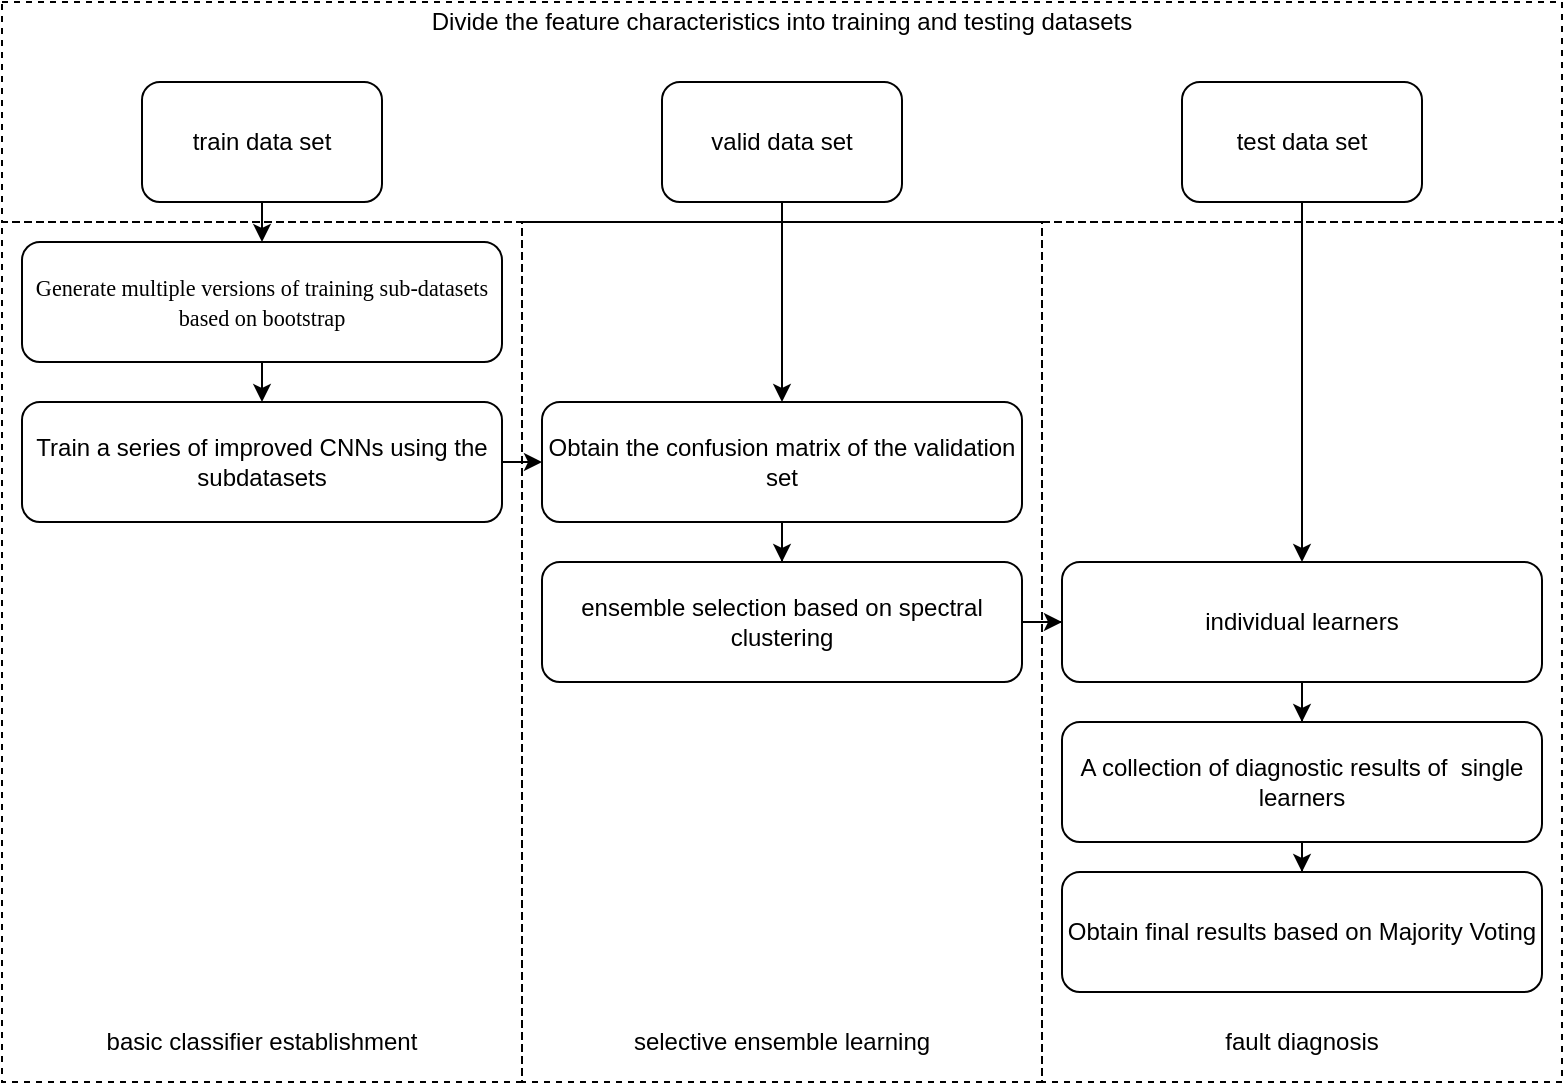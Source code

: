 <mxfile version="14.5.8" type="github">
  <diagram id="orvvNgWyNJdVt5hw9mTJ" name="Page-1">
    <mxGraphModel dx="1221" dy="645" grid="1" gridSize="10" guides="1" tooltips="1" connect="1" arrows="1" fold="1" page="1" pageScale="1" pageWidth="827" pageHeight="1169" math="0" shadow="0">
      <root>
        <mxCell id="0" />
        <mxCell id="1" parent="0" />
        <mxCell id="KqhrcMp4xMbINcb1mDZ9-3" style="edgeStyle=orthogonalEdgeStyle;rounded=0;orthogonalLoop=1;jettySize=auto;html=1;exitX=0.5;exitY=1;exitDx=0;exitDy=0;entryX=0.5;entryY=0;entryDx=0;entryDy=0;" edge="1" parent="1" source="Mwr17uJsYRkTLz-lIqBP-1" target="Mwr17uJsYRkTLz-lIqBP-4">
          <mxGeometry relative="1" as="geometry" />
        </mxCell>
        <mxCell id="Mwr17uJsYRkTLz-lIqBP-1" value="train data set" style="rounded=1;whiteSpace=wrap;html=1;" parent="1" vertex="1">
          <mxGeometry x="120" y="140" width="120" height="60" as="geometry" />
        </mxCell>
        <mxCell id="KqhrcMp4xMbINcb1mDZ9-8" style="edgeStyle=orthogonalEdgeStyle;rounded=0;orthogonalLoop=1;jettySize=auto;html=1;exitX=0.5;exitY=1;exitDx=0;exitDy=0;" edge="1" parent="1" source="Mwr17uJsYRkTLz-lIqBP-2" target="Mwr17uJsYRkTLz-lIqBP-6">
          <mxGeometry relative="1" as="geometry" />
        </mxCell>
        <mxCell id="Mwr17uJsYRkTLz-lIqBP-2" value="valid data set" style="rounded=1;whiteSpace=wrap;html=1;" parent="1" vertex="1">
          <mxGeometry x="380" y="140" width="120" height="60" as="geometry" />
        </mxCell>
        <mxCell id="KqhrcMp4xMbINcb1mDZ9-14" style="edgeStyle=orthogonalEdgeStyle;rounded=0;orthogonalLoop=1;jettySize=auto;html=1;entryX=0.5;entryY=0;entryDx=0;entryDy=0;" edge="1" parent="1" source="Mwr17uJsYRkTLz-lIqBP-3" target="KqhrcMp4xMbINcb1mDZ9-12">
          <mxGeometry relative="1" as="geometry" />
        </mxCell>
        <mxCell id="Mwr17uJsYRkTLz-lIqBP-3" value="test data set" style="rounded=1;whiteSpace=wrap;html=1;" parent="1" vertex="1">
          <mxGeometry x="640" y="140" width="120" height="60" as="geometry" />
        </mxCell>
        <mxCell id="KqhrcMp4xMbINcb1mDZ9-4" style="edgeStyle=orthogonalEdgeStyle;rounded=0;orthogonalLoop=1;jettySize=auto;html=1;exitX=0.5;exitY=1;exitDx=0;exitDy=0;entryX=0.5;entryY=0;entryDx=0;entryDy=0;" edge="1" parent="1" source="Mwr17uJsYRkTLz-lIqBP-4" target="Mwr17uJsYRkTLz-lIqBP-5">
          <mxGeometry relative="1" as="geometry" />
        </mxCell>
        <mxCell id="Mwr17uJsYRkTLz-lIqBP-4" value="&lt;font face=&quot;timesnewromanpsmt&quot;&gt;&lt;span style=&quot;font-size: 11.112px&quot;&gt;Generate multiple versions of training sub-datasets based on bootstrap&lt;/span&gt;&lt;/font&gt;" style="rounded=1;whiteSpace=wrap;html=1;" parent="1" vertex="1">
          <mxGeometry x="60" y="220" width="240" height="60" as="geometry" />
        </mxCell>
        <mxCell id="KqhrcMp4xMbINcb1mDZ9-7" style="edgeStyle=orthogonalEdgeStyle;rounded=0;orthogonalLoop=1;jettySize=auto;html=1;exitX=1;exitY=0.5;exitDx=0;exitDy=0;entryX=0;entryY=0.5;entryDx=0;entryDy=0;" edge="1" parent="1" source="Mwr17uJsYRkTLz-lIqBP-5" target="Mwr17uJsYRkTLz-lIqBP-6">
          <mxGeometry relative="1" as="geometry" />
        </mxCell>
        <mxCell id="Mwr17uJsYRkTLz-lIqBP-5" value="Train a series of improved CNNs using the subdatasets" style="rounded=1;whiteSpace=wrap;html=1;" parent="1" vertex="1">
          <mxGeometry x="60" y="300" width="240" height="60" as="geometry" />
        </mxCell>
        <mxCell id="KqhrcMp4xMbINcb1mDZ9-10" style="edgeStyle=orthogonalEdgeStyle;rounded=0;orthogonalLoop=1;jettySize=auto;html=1;entryX=0.5;entryY=0;entryDx=0;entryDy=0;" edge="1" parent="1" source="Mwr17uJsYRkTLz-lIqBP-6" target="KqhrcMp4xMbINcb1mDZ9-1">
          <mxGeometry relative="1" as="geometry" />
        </mxCell>
        <mxCell id="Mwr17uJsYRkTLz-lIqBP-6" value="Obtain the confusion matrix of the validation set" style="rounded=1;whiteSpace=wrap;html=1;" parent="1" vertex="1">
          <mxGeometry x="320" y="300" width="240" height="60" as="geometry" />
        </mxCell>
        <mxCell id="Mwr17uJsYRkTLz-lIqBP-7" value="Divide the feature characteristics into training and testing datasets" style="text;html=1;strokeColor=none;fillColor=none;align=center;verticalAlign=middle;whiteSpace=wrap;rounded=0;" parent="1" vertex="1">
          <mxGeometry x="232" y="100" width="416" height="20" as="geometry" />
        </mxCell>
        <mxCell id="KqhrcMp4xMbINcb1mDZ9-13" style="edgeStyle=orthogonalEdgeStyle;rounded=0;orthogonalLoop=1;jettySize=auto;html=1;" edge="1" parent="1" source="KqhrcMp4xMbINcb1mDZ9-1" target="KqhrcMp4xMbINcb1mDZ9-12">
          <mxGeometry relative="1" as="geometry" />
        </mxCell>
        <mxCell id="KqhrcMp4xMbINcb1mDZ9-1" value="ensemble selection based on spectral clustering" style="rounded=1;whiteSpace=wrap;html=1;" vertex="1" parent="1">
          <mxGeometry x="320" y="380" width="240" height="60" as="geometry" />
        </mxCell>
        <mxCell id="KqhrcMp4xMbINcb1mDZ9-17" style="edgeStyle=orthogonalEdgeStyle;rounded=0;orthogonalLoop=1;jettySize=auto;html=1;entryX=0.5;entryY=0;entryDx=0;entryDy=0;" edge="1" parent="1" source="KqhrcMp4xMbINcb1mDZ9-12" target="KqhrcMp4xMbINcb1mDZ9-16">
          <mxGeometry relative="1" as="geometry" />
        </mxCell>
        <mxCell id="KqhrcMp4xMbINcb1mDZ9-12" value="individual learners" style="rounded=1;whiteSpace=wrap;html=1;" vertex="1" parent="1">
          <mxGeometry x="580" y="380" width="240" height="60" as="geometry" />
        </mxCell>
        <mxCell id="KqhrcMp4xMbINcb1mDZ9-29" style="edgeStyle=orthogonalEdgeStyle;rounded=0;orthogonalLoop=1;jettySize=auto;html=1;exitX=0.5;exitY=1;exitDx=0;exitDy=0;" edge="1" parent="1" source="KqhrcMp4xMbINcb1mDZ9-16" target="KqhrcMp4xMbINcb1mDZ9-18">
          <mxGeometry relative="1" as="geometry" />
        </mxCell>
        <mxCell id="KqhrcMp4xMbINcb1mDZ9-16" value="A collection of diagnostic results of&amp;nbsp; single learners" style="rounded=1;whiteSpace=wrap;html=1;" vertex="1" parent="1">
          <mxGeometry x="580" y="460" width="240" height="60" as="geometry" />
        </mxCell>
        <mxCell id="KqhrcMp4xMbINcb1mDZ9-18" value="Obtain final results based on Majority Voting" style="rounded=1;whiteSpace=wrap;html=1;" vertex="1" parent="1">
          <mxGeometry x="580" y="535" width="240" height="60" as="geometry" />
        </mxCell>
        <mxCell id="KqhrcMp4xMbINcb1mDZ9-23" value="" style="rounded=0;whiteSpace=wrap;html=1;fillColor=none;dashed=1;" vertex="1" parent="1">
          <mxGeometry x="50" y="210" width="260" height="430" as="geometry" />
        </mxCell>
        <mxCell id="KqhrcMp4xMbINcb1mDZ9-24" value="" style="rounded=0;whiteSpace=wrap;html=1;fillColor=none;dashed=1;" vertex="1" parent="1">
          <mxGeometry x="310" y="210" width="260" height="430" as="geometry" />
        </mxCell>
        <mxCell id="KqhrcMp4xMbINcb1mDZ9-25" value="" style="rounded=0;whiteSpace=wrap;html=1;fillColor=none;dashed=1;" vertex="1" parent="1">
          <mxGeometry x="570" y="210" width="260" height="430" as="geometry" />
        </mxCell>
        <mxCell id="KqhrcMp4xMbINcb1mDZ9-27" value="basic classifier establishment" style="text;html=1;strokeColor=none;fillColor=none;align=center;verticalAlign=middle;whiteSpace=wrap;rounded=0;dashed=1;" vertex="1" parent="1">
          <mxGeometry x="100" y="610" width="160" height="20" as="geometry" />
        </mxCell>
        <mxCell id="KqhrcMp4xMbINcb1mDZ9-28" value="selective ensemble learning" style="text;html=1;strokeColor=none;fillColor=none;align=center;verticalAlign=middle;whiteSpace=wrap;rounded=0;dashed=1;" vertex="1" parent="1">
          <mxGeometry x="360" y="610" width="160" height="20" as="geometry" />
        </mxCell>
        <mxCell id="KqhrcMp4xMbINcb1mDZ9-31" value="fault diagnosis" style="text;html=1;strokeColor=none;fillColor=none;align=center;verticalAlign=middle;whiteSpace=wrap;rounded=0;dashed=1;" vertex="1" parent="1">
          <mxGeometry x="620" y="610" width="160" height="20" as="geometry" />
        </mxCell>
        <mxCell id="KqhrcMp4xMbINcb1mDZ9-32" value="" style="rounded=0;whiteSpace=wrap;html=1;fillColor=none;dashed=1;" vertex="1" parent="1">
          <mxGeometry x="50" y="100" width="780" height="110" as="geometry" />
        </mxCell>
      </root>
    </mxGraphModel>
  </diagram>
</mxfile>
